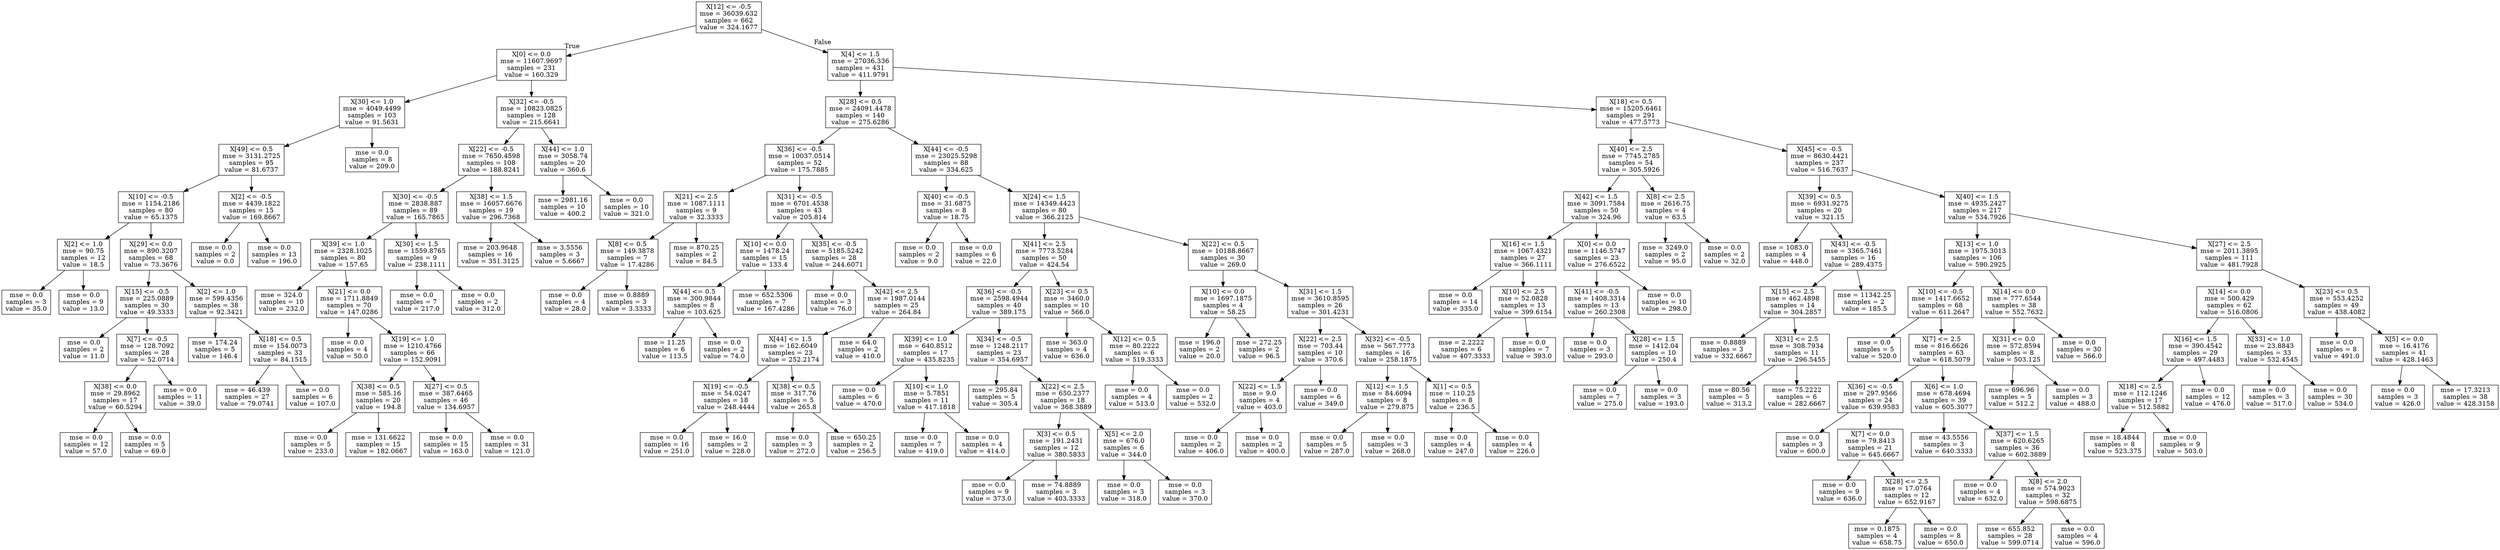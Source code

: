 digraph Tree {
node [shape=box] ;
0 [label="X[12] <= -0.5\nmse = 36039.632\nsamples = 662\nvalue = 324.1677"] ;
1 [label="X[0] <= 0.0\nmse = 11607.9697\nsamples = 231\nvalue = 160.329"] ;
0 -> 1 [labeldistance=2.5, labelangle=45, headlabel="True"] ;
2 [label="X[30] <= 1.0\nmse = 4049.4499\nsamples = 103\nvalue = 91.5631"] ;
1 -> 2 ;
3 [label="X[49] <= 0.5\nmse = 3131.2725\nsamples = 95\nvalue = 81.6737"] ;
2 -> 3 ;
4 [label="X[10] <= -0.5\nmse = 1154.2186\nsamples = 80\nvalue = 65.1375"] ;
3 -> 4 ;
5 [label="X[2] <= 1.0\nmse = 90.75\nsamples = 12\nvalue = 18.5"] ;
4 -> 5 ;
6 [label="mse = 0.0\nsamples = 3\nvalue = 35.0"] ;
5 -> 6 ;
7 [label="mse = 0.0\nsamples = 9\nvalue = 13.0"] ;
5 -> 7 ;
8 [label="X[29] <= 0.0\nmse = 890.3207\nsamples = 68\nvalue = 73.3676"] ;
4 -> 8 ;
9 [label="X[15] <= -0.5\nmse = 225.0889\nsamples = 30\nvalue = 49.3333"] ;
8 -> 9 ;
10 [label="mse = 0.0\nsamples = 2\nvalue = 11.0"] ;
9 -> 10 ;
11 [label="X[7] <= -0.5\nmse = 128.7092\nsamples = 28\nvalue = 52.0714"] ;
9 -> 11 ;
12 [label="X[38] <= 0.0\nmse = 29.8962\nsamples = 17\nvalue = 60.5294"] ;
11 -> 12 ;
13 [label="mse = 0.0\nsamples = 12\nvalue = 57.0"] ;
12 -> 13 ;
14 [label="mse = 0.0\nsamples = 5\nvalue = 69.0"] ;
12 -> 14 ;
15 [label="mse = 0.0\nsamples = 11\nvalue = 39.0"] ;
11 -> 15 ;
16 [label="X[2] <= 1.0\nmse = 599.4356\nsamples = 38\nvalue = 92.3421"] ;
8 -> 16 ;
17 [label="mse = 174.24\nsamples = 5\nvalue = 146.4"] ;
16 -> 17 ;
18 [label="X[18] <= 0.5\nmse = 154.0073\nsamples = 33\nvalue = 84.1515"] ;
16 -> 18 ;
19 [label="mse = 46.439\nsamples = 27\nvalue = 79.0741"] ;
18 -> 19 ;
20 [label="mse = 0.0\nsamples = 6\nvalue = 107.0"] ;
18 -> 20 ;
21 [label="X[2] <= -0.5\nmse = 4439.1822\nsamples = 15\nvalue = 169.8667"] ;
3 -> 21 ;
22 [label="mse = 0.0\nsamples = 2\nvalue = 0.0"] ;
21 -> 22 ;
23 [label="mse = 0.0\nsamples = 13\nvalue = 196.0"] ;
21 -> 23 ;
24 [label="mse = 0.0\nsamples = 8\nvalue = 209.0"] ;
2 -> 24 ;
25 [label="X[32] <= -0.5\nmse = 10823.0825\nsamples = 128\nvalue = 215.6641"] ;
1 -> 25 ;
26 [label="X[22] <= -0.5\nmse = 7650.4598\nsamples = 108\nvalue = 188.8241"] ;
25 -> 26 ;
27 [label="X[30] <= -0.5\nmse = 2838.887\nsamples = 89\nvalue = 165.7865"] ;
26 -> 27 ;
28 [label="X[39] <= 1.0\nmse = 2328.1025\nsamples = 80\nvalue = 157.65"] ;
27 -> 28 ;
29 [label="mse = 324.0\nsamples = 10\nvalue = 232.0"] ;
28 -> 29 ;
30 [label="X[21] <= 0.0\nmse = 1711.8849\nsamples = 70\nvalue = 147.0286"] ;
28 -> 30 ;
31 [label="mse = 0.0\nsamples = 4\nvalue = 50.0"] ;
30 -> 31 ;
32 [label="X[19] <= 1.0\nmse = 1210.4766\nsamples = 66\nvalue = 152.9091"] ;
30 -> 32 ;
33 [label="X[38] <= 0.5\nmse = 585.16\nsamples = 20\nvalue = 194.8"] ;
32 -> 33 ;
34 [label="mse = 0.0\nsamples = 5\nvalue = 233.0"] ;
33 -> 34 ;
35 [label="mse = 131.6622\nsamples = 15\nvalue = 182.0667"] ;
33 -> 35 ;
36 [label="X[27] <= 0.5\nmse = 387.6465\nsamples = 46\nvalue = 134.6957"] ;
32 -> 36 ;
37 [label="mse = 0.0\nsamples = 15\nvalue = 163.0"] ;
36 -> 37 ;
38 [label="mse = 0.0\nsamples = 31\nvalue = 121.0"] ;
36 -> 38 ;
39 [label="X[30] <= 1.5\nmse = 1559.8765\nsamples = 9\nvalue = 238.1111"] ;
27 -> 39 ;
40 [label="mse = 0.0\nsamples = 7\nvalue = 217.0"] ;
39 -> 40 ;
41 [label="mse = 0.0\nsamples = 2\nvalue = 312.0"] ;
39 -> 41 ;
42 [label="X[38] <= 1.5\nmse = 16057.6676\nsamples = 19\nvalue = 296.7368"] ;
26 -> 42 ;
43 [label="mse = 203.9648\nsamples = 16\nvalue = 351.3125"] ;
42 -> 43 ;
44 [label="mse = 3.5556\nsamples = 3\nvalue = 5.6667"] ;
42 -> 44 ;
45 [label="X[44] <= 1.0\nmse = 3058.74\nsamples = 20\nvalue = 360.6"] ;
25 -> 45 ;
46 [label="mse = 2981.16\nsamples = 10\nvalue = 400.2"] ;
45 -> 46 ;
47 [label="mse = 0.0\nsamples = 10\nvalue = 321.0"] ;
45 -> 47 ;
48 [label="X[4] <= 1.5\nmse = 27036.336\nsamples = 431\nvalue = 411.9791"] ;
0 -> 48 [labeldistance=2.5, labelangle=-45, headlabel="False"] ;
49 [label="X[28] <= 0.5\nmse = 24091.4478\nsamples = 140\nvalue = 275.6286"] ;
48 -> 49 ;
50 [label="X[36] <= -0.5\nmse = 10037.0514\nsamples = 52\nvalue = 175.7885"] ;
49 -> 50 ;
51 [label="X[21] <= 2.5\nmse = 1087.1111\nsamples = 9\nvalue = 32.3333"] ;
50 -> 51 ;
52 [label="X[8] <= 0.5\nmse = 149.3878\nsamples = 7\nvalue = 17.4286"] ;
51 -> 52 ;
53 [label="mse = 0.0\nsamples = 4\nvalue = 28.0"] ;
52 -> 53 ;
54 [label="mse = 0.8889\nsamples = 3\nvalue = 3.3333"] ;
52 -> 54 ;
55 [label="mse = 870.25\nsamples = 2\nvalue = 84.5"] ;
51 -> 55 ;
56 [label="X[31] <= -0.5\nmse = 6701.4538\nsamples = 43\nvalue = 205.814"] ;
50 -> 56 ;
57 [label="X[10] <= 0.0\nmse = 1478.24\nsamples = 15\nvalue = 133.4"] ;
56 -> 57 ;
58 [label="X[44] <= 0.5\nmse = 300.9844\nsamples = 8\nvalue = 103.625"] ;
57 -> 58 ;
59 [label="mse = 11.25\nsamples = 6\nvalue = 113.5"] ;
58 -> 59 ;
60 [label="mse = 0.0\nsamples = 2\nvalue = 74.0"] ;
58 -> 60 ;
61 [label="mse = 652.5306\nsamples = 7\nvalue = 167.4286"] ;
57 -> 61 ;
62 [label="X[35] <= -0.5\nmse = 5185.5242\nsamples = 28\nvalue = 244.6071"] ;
56 -> 62 ;
63 [label="mse = 0.0\nsamples = 3\nvalue = 76.0"] ;
62 -> 63 ;
64 [label="X[42] <= 2.5\nmse = 1987.0144\nsamples = 25\nvalue = 264.84"] ;
62 -> 64 ;
65 [label="X[44] <= 1.5\nmse = 162.6049\nsamples = 23\nvalue = 252.2174"] ;
64 -> 65 ;
66 [label="X[19] <= -0.5\nmse = 54.0247\nsamples = 18\nvalue = 248.4444"] ;
65 -> 66 ;
67 [label="mse = 0.0\nsamples = 16\nvalue = 251.0"] ;
66 -> 67 ;
68 [label="mse = 16.0\nsamples = 2\nvalue = 228.0"] ;
66 -> 68 ;
69 [label="X[38] <= 0.5\nmse = 317.76\nsamples = 5\nvalue = 265.8"] ;
65 -> 69 ;
70 [label="mse = 0.0\nsamples = 3\nvalue = 272.0"] ;
69 -> 70 ;
71 [label="mse = 650.25\nsamples = 2\nvalue = 256.5"] ;
69 -> 71 ;
72 [label="mse = 64.0\nsamples = 2\nvalue = 410.0"] ;
64 -> 72 ;
73 [label="X[44] <= -0.5\nmse = 23025.5298\nsamples = 88\nvalue = 334.625"] ;
49 -> 73 ;
74 [label="X[40] <= -0.5\nmse = 31.6875\nsamples = 8\nvalue = 18.75"] ;
73 -> 74 ;
75 [label="mse = 0.0\nsamples = 2\nvalue = 9.0"] ;
74 -> 75 ;
76 [label="mse = 0.0\nsamples = 6\nvalue = 22.0"] ;
74 -> 76 ;
77 [label="X[24] <= 1.5\nmse = 14349.4423\nsamples = 80\nvalue = 366.2125"] ;
73 -> 77 ;
78 [label="X[41] <= 2.5\nmse = 7773.5284\nsamples = 50\nvalue = 424.54"] ;
77 -> 78 ;
79 [label="X[36] <= -0.5\nmse = 2598.4944\nsamples = 40\nvalue = 389.175"] ;
78 -> 79 ;
80 [label="X[39] <= 1.0\nmse = 640.8512\nsamples = 17\nvalue = 435.8235"] ;
79 -> 80 ;
81 [label="mse = 0.0\nsamples = 6\nvalue = 470.0"] ;
80 -> 81 ;
82 [label="X[10] <= 1.0\nmse = 5.7851\nsamples = 11\nvalue = 417.1818"] ;
80 -> 82 ;
83 [label="mse = 0.0\nsamples = 7\nvalue = 419.0"] ;
82 -> 83 ;
84 [label="mse = 0.0\nsamples = 4\nvalue = 414.0"] ;
82 -> 84 ;
85 [label="X[34] <= -0.5\nmse = 1248.2117\nsamples = 23\nvalue = 354.6957"] ;
79 -> 85 ;
86 [label="mse = 295.84\nsamples = 5\nvalue = 305.4"] ;
85 -> 86 ;
87 [label="X[22] <= 2.5\nmse = 650.2377\nsamples = 18\nvalue = 368.3889"] ;
85 -> 87 ;
88 [label="X[3] <= 0.5\nmse = 191.2431\nsamples = 12\nvalue = 380.5833"] ;
87 -> 88 ;
89 [label="mse = 0.0\nsamples = 9\nvalue = 373.0"] ;
88 -> 89 ;
90 [label="mse = 74.8889\nsamples = 3\nvalue = 403.3333"] ;
88 -> 90 ;
91 [label="X[5] <= 2.0\nmse = 676.0\nsamples = 6\nvalue = 344.0"] ;
87 -> 91 ;
92 [label="mse = 0.0\nsamples = 3\nvalue = 318.0"] ;
91 -> 92 ;
93 [label="mse = 0.0\nsamples = 3\nvalue = 370.0"] ;
91 -> 93 ;
94 [label="X[23] <= 0.5\nmse = 3460.0\nsamples = 10\nvalue = 566.0"] ;
78 -> 94 ;
95 [label="mse = 363.0\nsamples = 4\nvalue = 636.0"] ;
94 -> 95 ;
96 [label="X[12] <= 0.5\nmse = 80.2222\nsamples = 6\nvalue = 519.3333"] ;
94 -> 96 ;
97 [label="mse = 0.0\nsamples = 4\nvalue = 513.0"] ;
96 -> 97 ;
98 [label="mse = 0.0\nsamples = 2\nvalue = 532.0"] ;
96 -> 98 ;
99 [label="X[22] <= 0.5\nmse = 10188.8667\nsamples = 30\nvalue = 269.0"] ;
77 -> 99 ;
100 [label="X[10] <= 0.0\nmse = 1697.1875\nsamples = 4\nvalue = 58.25"] ;
99 -> 100 ;
101 [label="mse = 196.0\nsamples = 2\nvalue = 20.0"] ;
100 -> 101 ;
102 [label="mse = 272.25\nsamples = 2\nvalue = 96.5"] ;
100 -> 102 ;
103 [label="X[31] <= 1.5\nmse = 3610.8595\nsamples = 26\nvalue = 301.4231"] ;
99 -> 103 ;
104 [label="X[22] <= 2.5\nmse = 703.44\nsamples = 10\nvalue = 370.6"] ;
103 -> 104 ;
105 [label="X[22] <= 1.5\nmse = 9.0\nsamples = 4\nvalue = 403.0"] ;
104 -> 105 ;
106 [label="mse = 0.0\nsamples = 2\nvalue = 406.0"] ;
105 -> 106 ;
107 [label="mse = 0.0\nsamples = 2\nvalue = 400.0"] ;
105 -> 107 ;
108 [label="mse = 0.0\nsamples = 6\nvalue = 349.0"] ;
104 -> 108 ;
109 [label="X[32] <= -0.5\nmse = 567.7773\nsamples = 16\nvalue = 258.1875"] ;
103 -> 109 ;
110 [label="X[12] <= 1.5\nmse = 84.6094\nsamples = 8\nvalue = 279.875"] ;
109 -> 110 ;
111 [label="mse = 0.0\nsamples = 5\nvalue = 287.0"] ;
110 -> 111 ;
112 [label="mse = 0.0\nsamples = 3\nvalue = 268.0"] ;
110 -> 112 ;
113 [label="X[1] <= 0.5\nmse = 110.25\nsamples = 8\nvalue = 236.5"] ;
109 -> 113 ;
114 [label="mse = 0.0\nsamples = 4\nvalue = 247.0"] ;
113 -> 114 ;
115 [label="mse = 0.0\nsamples = 4\nvalue = 226.0"] ;
113 -> 115 ;
116 [label="X[18] <= 0.5\nmse = 15205.6461\nsamples = 291\nvalue = 477.5773"] ;
48 -> 116 ;
117 [label="X[40] <= 2.5\nmse = 7745.2785\nsamples = 54\nvalue = 305.5926"] ;
116 -> 117 ;
118 [label="X[42] <= 1.5\nmse = 3091.7584\nsamples = 50\nvalue = 324.96"] ;
117 -> 118 ;
119 [label="X[16] <= 1.5\nmse = 1067.4321\nsamples = 27\nvalue = 366.1111"] ;
118 -> 119 ;
120 [label="mse = 0.0\nsamples = 14\nvalue = 335.0"] ;
119 -> 120 ;
121 [label="X[10] <= 2.5\nmse = 52.0828\nsamples = 13\nvalue = 399.6154"] ;
119 -> 121 ;
122 [label="mse = 2.2222\nsamples = 6\nvalue = 407.3333"] ;
121 -> 122 ;
123 [label="mse = 0.0\nsamples = 7\nvalue = 393.0"] ;
121 -> 123 ;
124 [label="X[0] <= 0.0\nmse = 1146.5747\nsamples = 23\nvalue = 276.6522"] ;
118 -> 124 ;
125 [label="X[41] <= -0.5\nmse = 1408.3314\nsamples = 13\nvalue = 260.2308"] ;
124 -> 125 ;
126 [label="mse = 0.0\nsamples = 3\nvalue = 293.0"] ;
125 -> 126 ;
127 [label="X[28] <= 1.5\nmse = 1412.04\nsamples = 10\nvalue = 250.4"] ;
125 -> 127 ;
128 [label="mse = 0.0\nsamples = 7\nvalue = 275.0"] ;
127 -> 128 ;
129 [label="mse = 0.0\nsamples = 3\nvalue = 193.0"] ;
127 -> 129 ;
130 [label="mse = 0.0\nsamples = 10\nvalue = 298.0"] ;
124 -> 130 ;
131 [label="X[8] <= 2.5\nmse = 2616.75\nsamples = 4\nvalue = 63.5"] ;
117 -> 131 ;
132 [label="mse = 3249.0\nsamples = 2\nvalue = 95.0"] ;
131 -> 132 ;
133 [label="mse = 0.0\nsamples = 2\nvalue = 32.0"] ;
131 -> 133 ;
134 [label="X[45] <= -0.5\nmse = 8630.4421\nsamples = 237\nvalue = 516.7637"] ;
116 -> 134 ;
135 [label="X[39] <= 0.5\nmse = 6931.9275\nsamples = 20\nvalue = 321.15"] ;
134 -> 135 ;
136 [label="mse = 1083.0\nsamples = 4\nvalue = 448.0"] ;
135 -> 136 ;
137 [label="X[43] <= -0.5\nmse = 3365.7461\nsamples = 16\nvalue = 289.4375"] ;
135 -> 137 ;
138 [label="X[15] <= 2.5\nmse = 462.4898\nsamples = 14\nvalue = 304.2857"] ;
137 -> 138 ;
139 [label="mse = 0.8889\nsamples = 3\nvalue = 332.6667"] ;
138 -> 139 ;
140 [label="X[31] <= 2.5\nmse = 308.7934\nsamples = 11\nvalue = 296.5455"] ;
138 -> 140 ;
141 [label="mse = 80.56\nsamples = 5\nvalue = 313.2"] ;
140 -> 141 ;
142 [label="mse = 75.2222\nsamples = 6\nvalue = 282.6667"] ;
140 -> 142 ;
143 [label="mse = 11342.25\nsamples = 2\nvalue = 185.5"] ;
137 -> 143 ;
144 [label="X[40] <= 1.5\nmse = 4935.2427\nsamples = 217\nvalue = 534.7926"] ;
134 -> 144 ;
145 [label="X[13] <= 1.0\nmse = 1975.3013\nsamples = 106\nvalue = 590.2925"] ;
144 -> 145 ;
146 [label="X[10] <= -0.5\nmse = 1417.6652\nsamples = 68\nvalue = 611.2647"] ;
145 -> 146 ;
147 [label="mse = 0.0\nsamples = 5\nvalue = 520.0"] ;
146 -> 147 ;
148 [label="X[7] <= 2.5\nmse = 816.6626\nsamples = 63\nvalue = 618.5079"] ;
146 -> 148 ;
149 [label="X[36] <= -0.5\nmse = 297.9566\nsamples = 24\nvalue = 639.9583"] ;
148 -> 149 ;
150 [label="mse = 0.0\nsamples = 3\nvalue = 600.0"] ;
149 -> 150 ;
151 [label="X[7] <= 0.0\nmse = 79.8413\nsamples = 21\nvalue = 645.6667"] ;
149 -> 151 ;
152 [label="mse = 0.0\nsamples = 9\nvalue = 636.0"] ;
151 -> 152 ;
153 [label="X[28] <= 2.5\nmse = 17.0764\nsamples = 12\nvalue = 652.9167"] ;
151 -> 153 ;
154 [label="mse = 0.1875\nsamples = 4\nvalue = 658.75"] ;
153 -> 154 ;
155 [label="mse = 0.0\nsamples = 8\nvalue = 650.0"] ;
153 -> 155 ;
156 [label="X[6] <= 1.0\nmse = 678.4694\nsamples = 39\nvalue = 605.3077"] ;
148 -> 156 ;
157 [label="mse = 43.5556\nsamples = 3\nvalue = 640.3333"] ;
156 -> 157 ;
158 [label="X[37] <= 1.5\nmse = 620.6265\nsamples = 36\nvalue = 602.3889"] ;
156 -> 158 ;
159 [label="mse = 0.0\nsamples = 4\nvalue = 632.0"] ;
158 -> 159 ;
160 [label="X[8] <= 2.0\nmse = 574.9023\nsamples = 32\nvalue = 598.6875"] ;
158 -> 160 ;
161 [label="mse = 655.852\nsamples = 28\nvalue = 599.0714"] ;
160 -> 161 ;
162 [label="mse = 0.0\nsamples = 4\nvalue = 596.0"] ;
160 -> 162 ;
163 [label="X[14] <= 0.0\nmse = 777.6544\nsamples = 38\nvalue = 552.7632"] ;
145 -> 163 ;
164 [label="X[31] <= 0.0\nmse = 572.8594\nsamples = 8\nvalue = 503.125"] ;
163 -> 164 ;
165 [label="mse = 696.96\nsamples = 5\nvalue = 512.2"] ;
164 -> 165 ;
166 [label="mse = 0.0\nsamples = 3\nvalue = 488.0"] ;
164 -> 166 ;
167 [label="mse = 0.0\nsamples = 30\nvalue = 566.0"] ;
163 -> 167 ;
168 [label="X[27] <= 2.5\nmse = 2011.3895\nsamples = 111\nvalue = 481.7928"] ;
144 -> 168 ;
169 [label="X[14] <= 0.0\nmse = 500.429\nsamples = 62\nvalue = 516.0806"] ;
168 -> 169 ;
170 [label="X[16] <= 1.5\nmse = 390.4542\nsamples = 29\nvalue = 497.4483"] ;
169 -> 170 ;
171 [label="X[18] <= 2.5\nmse = 112.1246\nsamples = 17\nvalue = 512.5882"] ;
170 -> 171 ;
172 [label="mse = 18.4844\nsamples = 8\nvalue = 523.375"] ;
171 -> 172 ;
173 [label="mse = 0.0\nsamples = 9\nvalue = 503.0"] ;
171 -> 173 ;
174 [label="mse = 0.0\nsamples = 12\nvalue = 476.0"] ;
170 -> 174 ;
175 [label="X[33] <= 1.0\nmse = 23.8843\nsamples = 33\nvalue = 532.4545"] ;
169 -> 175 ;
176 [label="mse = 0.0\nsamples = 3\nvalue = 517.0"] ;
175 -> 176 ;
177 [label="mse = 0.0\nsamples = 30\nvalue = 534.0"] ;
175 -> 177 ;
178 [label="X[23] <= 0.5\nmse = 553.4252\nsamples = 49\nvalue = 438.4082"] ;
168 -> 178 ;
179 [label="mse = 0.0\nsamples = 8\nvalue = 491.0"] ;
178 -> 179 ;
180 [label="X[5] <= 0.0\nmse = 16.4176\nsamples = 41\nvalue = 428.1463"] ;
178 -> 180 ;
181 [label="mse = 0.0\nsamples = 3\nvalue = 426.0"] ;
180 -> 181 ;
182 [label="mse = 17.3213\nsamples = 38\nvalue = 428.3158"] ;
180 -> 182 ;
}